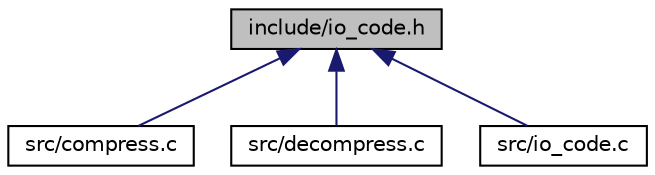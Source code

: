 digraph "include/io_code.h"
{
  edge [fontname="Helvetica",fontsize="10",labelfontname="Helvetica",labelfontsize="10"];
  node [fontname="Helvetica",fontsize="10",shape=record];
  Node1 [label="include/io_code.h",height=0.2,width=0.4,color="black", fillcolor="grey75", style="filled" fontcolor="black"];
  Node1 -> Node2 [dir="back",color="midnightblue",fontsize="10",style="solid",fontname="Helvetica"];
  Node2 [label="src/compress.c",height=0.2,width=0.4,color="black", fillcolor="white", style="filled",URL="$compress_8c.html",tooltip="Provides compress functionality. "];
  Node1 -> Node3 [dir="back",color="midnightblue",fontsize="10",style="solid",fontname="Helvetica"];
  Node3 [label="src/decompress.c",height=0.2,width=0.4,color="black", fillcolor="white", style="filled",URL="$decompress_8c_source.html"];
  Node1 -> Node4 [dir="back",color="midnightblue",fontsize="10",style="solid",fontname="Helvetica"];
  Node4 [label="src/io_code.c",height=0.2,width=0.4,color="black", fillcolor="white", style="filled",URL="$io__code_8c_source.html"];
}
